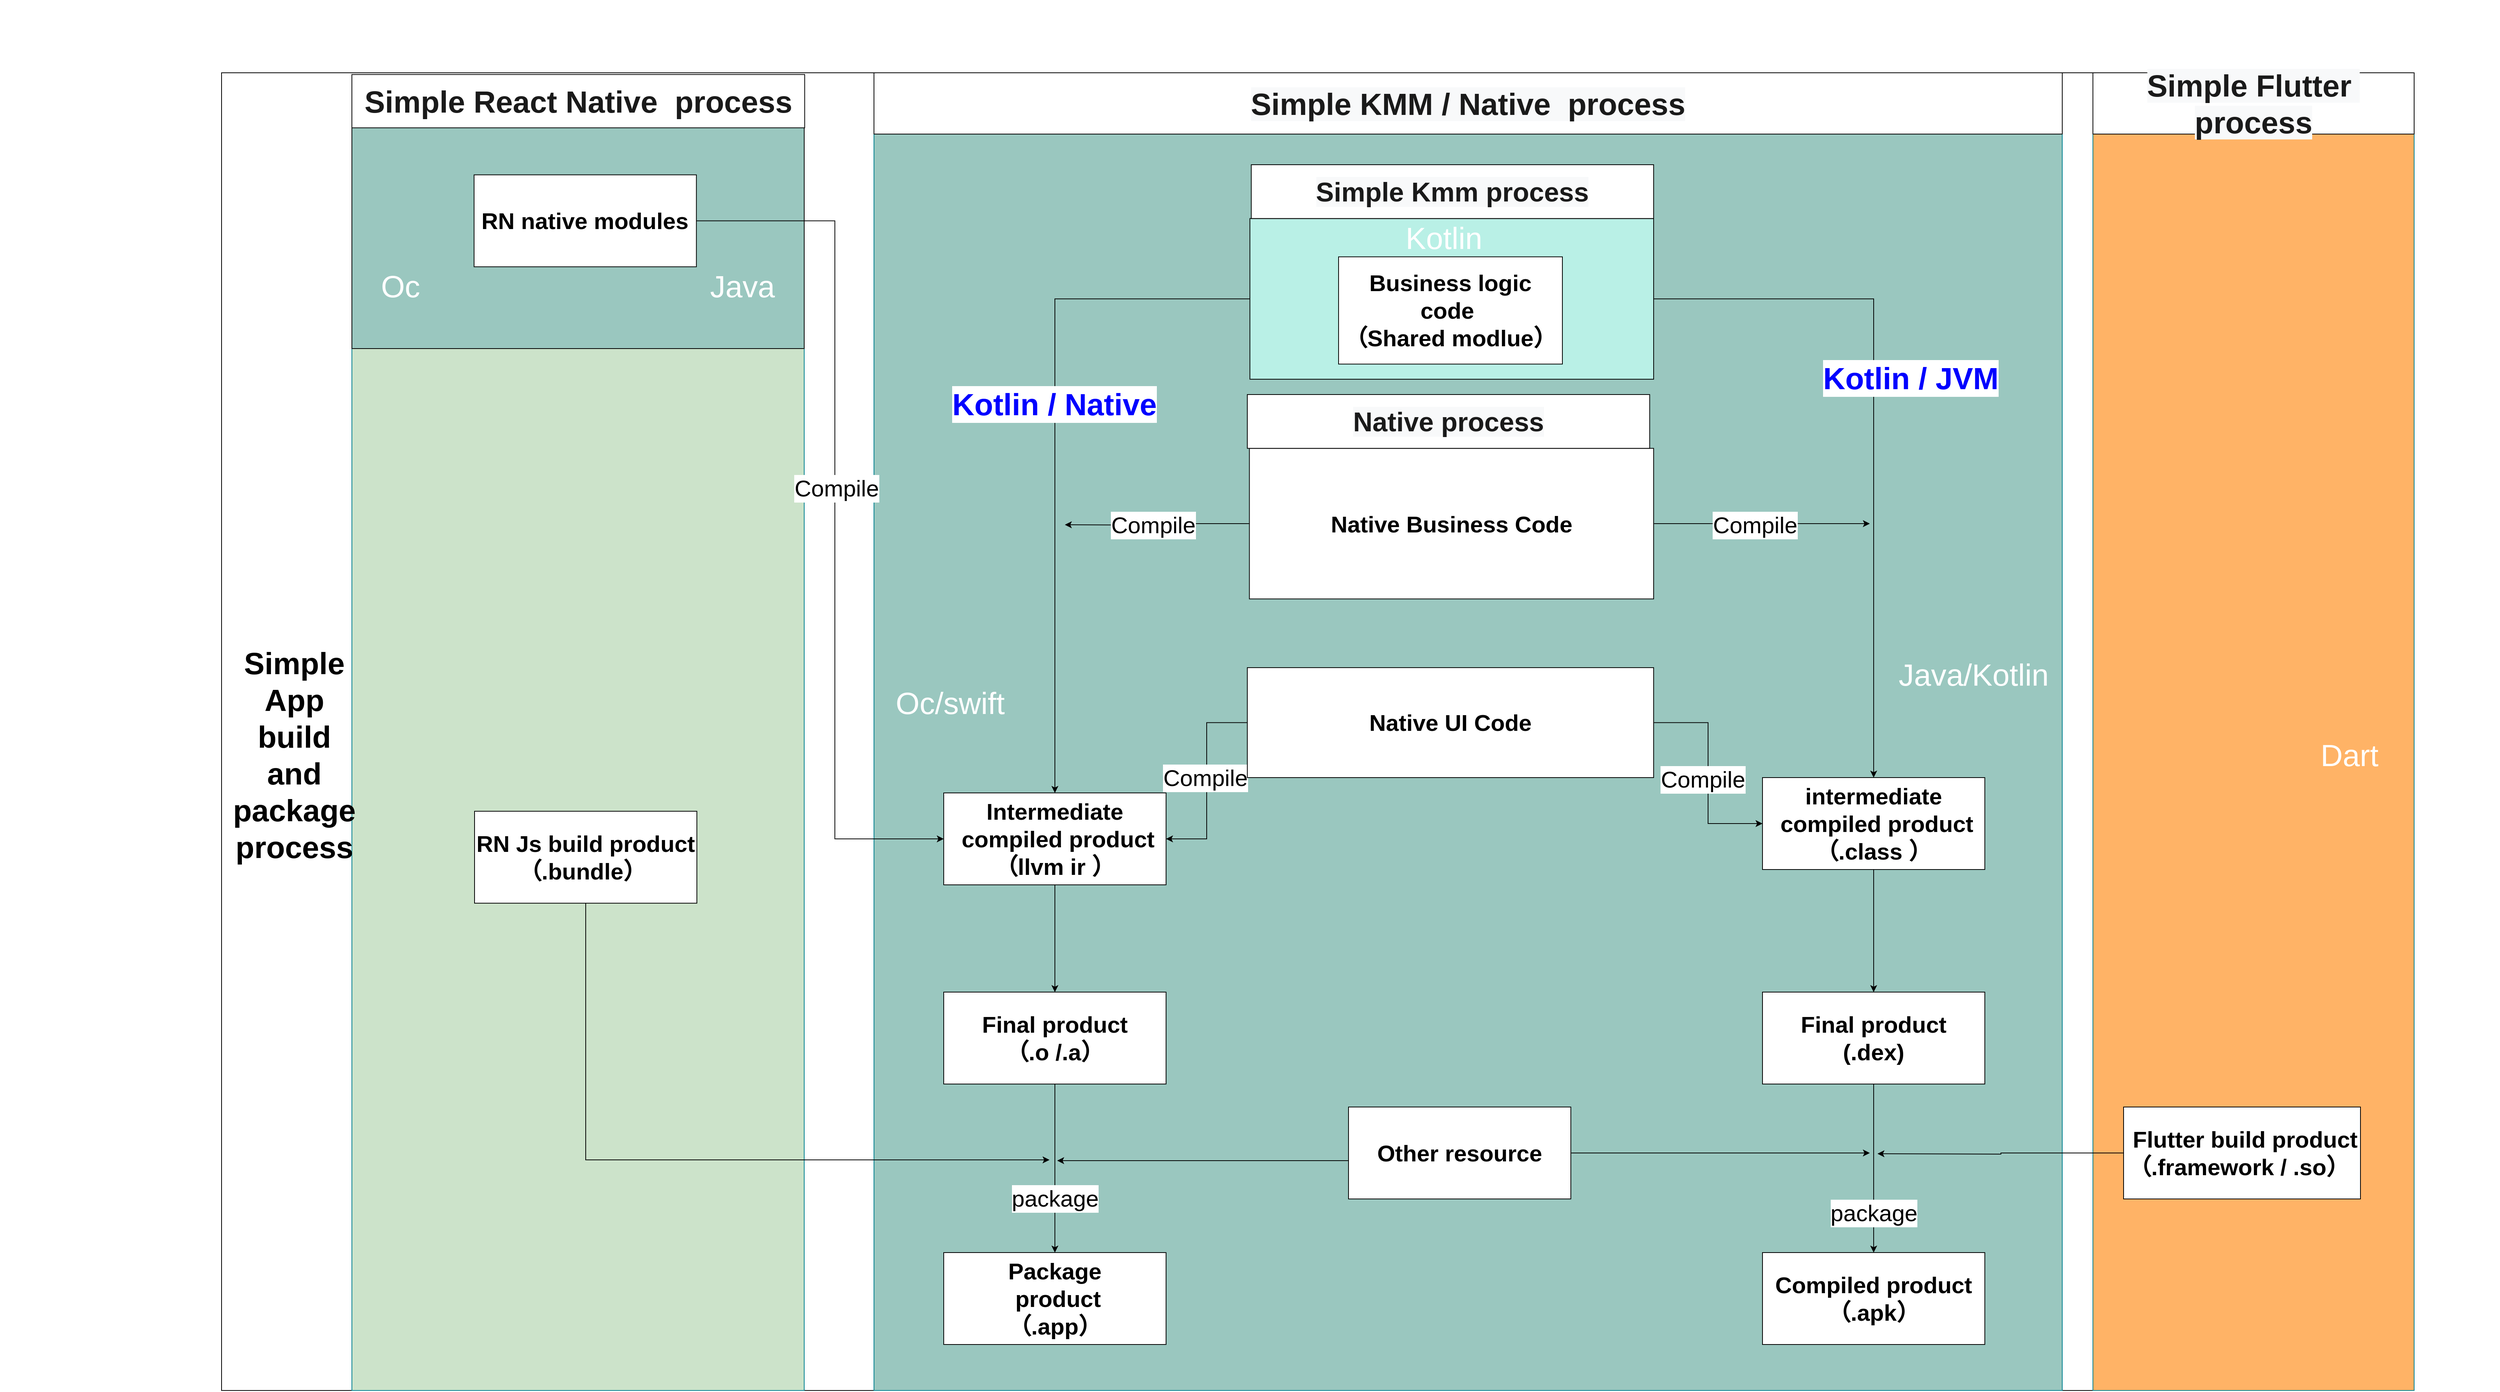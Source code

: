 <mxfile version="14.6.6" type="github">
  <diagram name="Page-1" id="74e2e168-ea6b-b213-b513-2b3c1d86103e">
    <mxGraphModel dx="4871" dy="2773" grid="1" gridSize="10" guides="1" tooltips="1" connect="1" arrows="1" fold="1" page="1" pageScale="1" pageWidth="1100" pageHeight="850" background="#FFFFFF" math="0" shadow="0">
      <root>
        <mxCell id="0" />
        <mxCell id="zV7dkoKjgI9M_0pRiy-D-59" parent="0" />
        <mxCell id="7TCu5U-1uXZLQe100RPo-0" value="" style="whiteSpace=wrap;html=1;" parent="zV7dkoKjgI9M_0pRiy-D-59" vertex="1">
          <mxGeometry x="-410" y="-210" width="2860" height="1720" as="geometry" />
        </mxCell>
        <mxCell id="zV7dkoKjgI9M_0pRiy-D-212" value="&lt;span style=&quot;color: rgb(255 , 255 , 255) ; font-size: 40px&quot;&gt;Dart&amp;nbsp; &amp;nbsp;&amp;nbsp;&lt;/span&gt;" style="whiteSpace=wrap;html=1;rounded=0;sketch=0;strokeColor=#028090;container=0;align=right;fillColor=#FFB366;" parent="zV7dkoKjgI9M_0pRiy-D-59" vertex="1">
          <mxGeometry x="2031" y="-150" width="419" height="1660" as="geometry" />
        </mxCell>
        <mxCell id="jdmbukqVWFfZpZ_Yd1g2-0" value="" style="group" parent="zV7dkoKjgI9M_0pRiy-D-59" vertex="1" connectable="0">
          <mxGeometry x="-449" y="-50" width="3010" height="1560" as="geometry" />
        </mxCell>
        <mxCell id="tiRR4yYvBQiHSU8rRdcu-4" value="" style="edgeStyle=orthogonalEdgeStyle;rounded=0;orthogonalLoop=1;jettySize=auto;html=1;startArrow=none;startFill=0;endArrow=none;endFill=1;fontSize=18;" parent="jdmbukqVWFfZpZ_Yd1g2-0" source="jdmbukqVWFfZpZ_Yd1g2-77" target="tiRR4yYvBQiHSU8rRdcu-3" edge="1">
          <mxGeometry relative="1" as="geometry">
            <mxPoint x="1228.05" y="585" as="sourcePoint" />
            <mxPoint x="1319" y="919.998" as="targetPoint" />
            <Array as="points" />
          </mxGeometry>
        </mxCell>
        <mxCell id="zV7dkoKjgI9M_0pRiy-D-124" value="" style="whiteSpace=wrap;html=1;rounded=0;sketch=0;strokeColor=#028090;fillColor=#CCE3CA;container=0;align=left;" parent="jdmbukqVWFfZpZ_Yd1g2-0" vertex="1">
          <mxGeometry x="209" y="190" width="590" height="1370" as="geometry" />
        </mxCell>
        <mxCell id="zV7dkoKjgI9M_0pRiy-D-65" value="" style="whiteSpace=wrap;html=1;rounded=0;sketch=0;strokeColor=#028090;fontColor=#E4FDE1;fillColor=#9AC7BF;container=0;align=right;fontSize=25;fontStyle=0" parent="jdmbukqVWFfZpZ_Yd1g2-0" vertex="1">
          <mxGeometry x="890" y="-90" width="1550" height="1650" as="geometry" />
        </mxCell>
        <mxCell id="jdmbukqVWFfZpZ_Yd1g2-4" value="" style="whiteSpace=wrap;html=1;fillColor=#9AC7BF;" parent="jdmbukqVWFfZpZ_Yd1g2-0" vertex="1">
          <mxGeometry x="209" y="-90" width="590" height="290" as="geometry" />
        </mxCell>
        <mxCell id="jdmbukqVWFfZpZ_Yd1g2-6" value="&lt;div style=&quot;text-align: right; font-size: 40px;&quot;&gt;&lt;font color=&quot;#ffffff&quot; style=&quot;font-size: 40px;&quot;&gt;&lt;span style=&quot;font-size: 40px;&quot;&gt;Java&lt;/span&gt;&lt;/font&gt;&lt;/div&gt;" style="text;html=1;resizable=0;autosize=1;align=center;verticalAlign=middle;points=[];fillColor=none;strokeColor=none;rounded=0;fontSize=40;fontStyle=0" parent="jdmbukqVWFfZpZ_Yd1g2-0" vertex="1">
          <mxGeometry x="668.37" y="93.229" width="100" height="50" as="geometry" />
        </mxCell>
        <mxCell id="jdmbukqVWFfZpZ_Yd1g2-7" value="&lt;div style=&quot;text-align: right; font-size: 40px;&quot;&gt;&lt;font color=&quot;#ffffff&quot; style=&quot;font-size: 40px;&quot;&gt;Oc&lt;/font&gt;&lt;/div&gt;" style="text;html=1;resizable=0;autosize=1;align=center;verticalAlign=middle;points=[];fillColor=none;strokeColor=none;rounded=0;fontSize=40;fontStyle=0" parent="jdmbukqVWFfZpZ_Yd1g2-0" vertex="1">
          <mxGeometry x="237.37" y="93.229" width="70" height="50" as="geometry" />
        </mxCell>
        <mxCell id="VCiVOCeqTQqAvvX-a_fe-16" style="edgeStyle=orthogonalEdgeStyle;rounded=0;orthogonalLoop=1;jettySize=auto;html=1;entryX=0;entryY=0.5;entryDx=0;entryDy=0;fontSize=30;" edge="1" parent="jdmbukqVWFfZpZ_Yd1g2-0" source="jdmbukqVWFfZpZ_Yd1g2-8" target="tiRR4yYvBQiHSU8rRdcu-0">
          <mxGeometry relative="1" as="geometry">
            <Array as="points">
              <mxPoint x="839" y="33" />
              <mxPoint x="839" y="840" />
            </Array>
          </mxGeometry>
        </mxCell>
        <mxCell id="VCiVOCeqTQqAvvX-a_fe-17" value="Compile" style="edgeLabel;html=1;align=center;verticalAlign=middle;resizable=0;points=[];fontSize=30;fontStyle=0" vertex="1" connectable="0" parent="VCiVOCeqTQqAvvX-a_fe-16">
          <mxGeometry x="-0.061" y="2" relative="1" as="geometry">
            <mxPoint y="-1" as="offset" />
          </mxGeometry>
        </mxCell>
        <mxCell id="jdmbukqVWFfZpZ_Yd1g2-8" value="RN native modules" style="whiteSpace=wrap;html=1;rounded=0;sketch=0;fontSize=30;fontColor=#000000;container=0;fontStyle=1;fillColor=#FFFFFF;" parent="jdmbukqVWFfZpZ_Yd1g2-0" vertex="1">
          <mxGeometry x="368.368" y="-26.772" width="290" height="120" as="geometry" />
        </mxCell>
        <mxCell id="jdmbukqVWFfZpZ_Yd1g2-53" style="edgeStyle=orthogonalEdgeStyle;rounded=0;orthogonalLoop=1;jettySize=auto;html=1;fontSize=20;endArrow=classic;endFill=1;exitX=0.5;exitY=1;exitDx=0;exitDy=0;" parent="jdmbukqVWFfZpZ_Yd1g2-0" edge="1" source="jdmbukqVWFfZpZ_Yd1g2-10">
          <mxGeometry relative="1" as="geometry">
            <mxPoint x="1119" y="1259" as="targetPoint" />
            <Array as="points">
              <mxPoint x="514" y="1259" />
            </Array>
            <mxPoint x="139" y="970" as="sourcePoint" />
          </mxGeometry>
        </mxCell>
        <mxCell id="jdmbukqVWFfZpZ_Yd1g2-10" value="RN Js build&amp;nbsp;product&lt;br style=&quot;font-size: 30px;&quot;&gt;（.bundle）&amp;nbsp;" style="whiteSpace=wrap;html=1;rounded=0;sketch=0;fontSize=30;fontColor=#000000;container=0;fontStyle=1;fillColor=#FFFFFF;" parent="jdmbukqVWFfZpZ_Yd1g2-0" vertex="1">
          <mxGeometry x="368.998" y="803.928" width="290" height="120" as="geometry" />
        </mxCell>
        <mxCell id="jdmbukqVWFfZpZ_Yd1g2-11" value="&lt;div style=&quot;text-align: right; font-size: 40px;&quot;&gt;&lt;font color=&quot;#ffffff&quot; style=&quot;font-size: 40px;&quot;&gt;Oc/swift&lt;/font&gt;&lt;/div&gt;" style="text;html=1;resizable=0;autosize=1;align=center;verticalAlign=middle;points=[];fillColor=none;strokeColor=none;rounded=0;fontSize=40;fontStyle=0" parent="jdmbukqVWFfZpZ_Yd1g2-0" vertex="1">
          <mxGeometry x="909.0" y="636.769" width="160" height="50" as="geometry" />
        </mxCell>
        <mxCell id="jdmbukqVWFfZpZ_Yd1g2-12" value="&lt;div style=&quot;text-align: right; font-size: 40px;&quot;&gt;&lt;font color=&quot;#ffffff&quot; style=&quot;font-size: 40px;&quot;&gt;&lt;span style=&quot;font-size: 40px;&quot;&gt;Java/Kotlin&lt;/span&gt;&lt;/font&gt;&lt;/div&gt;" style="text;html=1;resizable=0;autosize=1;align=center;verticalAlign=middle;points=[];fillColor=none;strokeColor=none;rounded=0;fontSize=40;fontStyle=0" parent="jdmbukqVWFfZpZ_Yd1g2-0" vertex="1">
          <mxGeometry x="2219" y="599.999" width="210" height="50" as="geometry" />
        </mxCell>
        <mxCell id="jdmbukqVWFfZpZ_Yd1g2-54" value="&lt;div style=&quot;text-align: right; font-size: 40px;&quot;&gt;&lt;font color=&quot;#ffffff&quot; style=&quot;font-size: 40px;&quot;&gt;JavaScript&lt;/font&gt;&lt;/div&gt;" style="text;html=1;resizable=0;autosize=1;align=center;verticalAlign=middle;points=[];fillColor=none;strokeColor=none;rounded=0;fontSize=40;fontStyle=0" parent="jdmbukqVWFfZpZ_Yd1g2-0" vertex="1">
          <mxGeometry x="-250" y="882.449" width="200" height="50" as="geometry" />
        </mxCell>
        <mxCell id="jdmbukqVWFfZpZ_Yd1g2-14" value="&lt;font style=&quot;font-size: 30px;&quot;&gt;&lt;span style=&quot;font-size: 30px;&quot;&gt;Final product&lt;br style=&quot;font-size: 30px;&quot;&gt;（.o /.a）&lt;/span&gt;&lt;/font&gt;" style="whiteSpace=wrap;html=1;rounded=0;sketch=0;fontSize=30;fontColor=#000000;container=0;fontStyle=1;fillColor=#FFFFFF;" parent="jdmbukqVWFfZpZ_Yd1g2-0" vertex="1">
          <mxGeometry x="981" y="1040" width="290" height="120" as="geometry" />
        </mxCell>
        <mxCell id="jdmbukqVWFfZpZ_Yd1g2-15" value="Final product&lt;br style=&quot;font-size: 30px;&quot;&gt;(.dex)" style="whiteSpace=wrap;html=1;rounded=0;sketch=0;fontSize=30;fontColor=#000000;container=0;fontStyle=1;align=center;fillColor=#FFFFFF;" parent="jdmbukqVWFfZpZ_Yd1g2-0" vertex="1">
          <mxGeometry x="2049" y="1040" width="290" height="120" as="geometry" />
        </mxCell>
        <mxCell id="jdmbukqVWFfZpZ_Yd1g2-16" value="Package&lt;br style=&quot;font-size: 30px;&quot;&gt;&amp;nbsp;product&lt;br style=&quot;font-size: 30px;&quot;&gt;（.app）" style="whiteSpace=wrap;html=1;rounded=0;sketch=0;fontSize=30;fontColor=#000000;container=0;fontStyle=1;fillColor=#FFFFFF;" parent="jdmbukqVWFfZpZ_Yd1g2-0" vertex="1">
          <mxGeometry x="980.998" y="1379.998" width="290" height="120" as="geometry" />
        </mxCell>
        <mxCell id="jdmbukqVWFfZpZ_Yd1g2-17" value="Compiled product&lt;br style=&quot;font-size: 30px;&quot;&gt;（.apk）" style="whiteSpace=wrap;html=1;rounded=0;sketch=0;fontSize=30;fontColor=#000000;container=0;fontStyle=1;fillColor=#FFFFFF;" parent="jdmbukqVWFfZpZ_Yd1g2-0" vertex="1">
          <mxGeometry x="2048.998" y="1379.998" width="290" height="120" as="geometry" />
        </mxCell>
        <mxCell id="jdmbukqVWFfZpZ_Yd1g2-20" style="edgeStyle=orthogonalEdgeStyle;rounded=0;orthogonalLoop=1;jettySize=auto;html=1;fontSize=20;exitX=0.5;exitY=1;exitDx=0;exitDy=0;" parent="jdmbukqVWFfZpZ_Yd1g2-0" source="jdmbukqVWFfZpZ_Yd1g2-15" target="jdmbukqVWFfZpZ_Yd1g2-17" edge="1">
          <mxGeometry x="1224.048" y="993.038" as="geometry">
            <mxPoint x="2102.07" y="1230.9" as="sourcePoint" />
            <mxPoint x="2102.07" y="1350.898" as="targetPoint" />
          </mxGeometry>
        </mxCell>
        <mxCell id="tiRR4yYvBQiHSU8rRdcu-45" value="&lt;span style=&quot;font-size: 30px;&quot;&gt;package&lt;/span&gt;" style="edgeLabel;html=1;align=center;verticalAlign=middle;resizable=0;points=[];fontSize=30;fontStyle=0" parent="jdmbukqVWFfZpZ_Yd1g2-20" vertex="1" connectable="0">
          <mxGeometry relative="1" as="geometry">
            <mxPoint y="58" as="offset" />
          </mxGeometry>
        </mxCell>
        <mxCell id="jdmbukqVWFfZpZ_Yd1g2-62" style="edgeStyle=orthogonalEdgeStyle;rounded=0;orthogonalLoop=1;jettySize=auto;html=1;fontSize=20;startArrow=none;startFill=0;endArrow=classic;endFill=1;" parent="jdmbukqVWFfZpZ_Yd1g2-0" edge="1">
          <mxGeometry relative="1" as="geometry">
            <mxPoint x="1129" y="1260" as="targetPoint" />
            <mxPoint x="1591" y="1260" as="sourcePoint" />
            <Array as="points">
              <mxPoint x="1324.02" y="1260" />
            </Array>
          </mxGeometry>
        </mxCell>
        <mxCell id="jdmbukqVWFfZpZ_Yd1g2-67" value="Other resource" style="whiteSpace=wrap;html=1;rounded=0;sketch=0;fontSize=30;fontColor=#000000;container=0;fontStyle=1;fillColor=#FFFFFF;" parent="jdmbukqVWFfZpZ_Yd1g2-0" vertex="1">
          <mxGeometry x="1508.998" y="1189.998" width="290" height="120" as="geometry" />
        </mxCell>
        <mxCell id="tiRR4yYvBQiHSU8rRdcu-51" style="edgeStyle=orthogonalEdgeStyle;rounded=0;orthogonalLoop=1;jettySize=auto;html=1;startArrow=none;startFill=0;endArrow=classic;endFill=1;fontSize=25;fontStyle=0" parent="jdmbukqVWFfZpZ_Yd1g2-0" source="jdmbukqVWFfZpZ_Yd1g2-9" target="tiRR4yYvBQiHSU8rRdcu-0" edge="1">
          <mxGeometry relative="1" as="geometry" />
        </mxCell>
        <mxCell id="tiRR4yYvBQiHSU8rRdcu-52" value="&lt;span style=&quot;color: rgb(0, 0, 255); font-size: 40px;&quot;&gt;Kotlin / Native&lt;/span&gt;" style="edgeLabel;html=1;align=center;verticalAlign=middle;resizable=0;points=[];fontSize=40;fontStyle=1" parent="tiRR4yYvBQiHSU8rRdcu-51" vertex="1" connectable="0">
          <mxGeometry x="-0.273" y="7" relative="1" as="geometry">
            <mxPoint x="-8" y="64" as="offset" />
          </mxGeometry>
        </mxCell>
        <mxCell id="tiRR4yYvBQiHSU8rRdcu-53" style="edgeStyle=orthogonalEdgeStyle;rounded=0;orthogonalLoop=1;jettySize=auto;html=1;entryX=0.5;entryY=0;entryDx=0;entryDy=0;startArrow=none;startFill=0;endArrow=classic;endFill=1;" parent="jdmbukqVWFfZpZ_Yd1g2-0" source="jdmbukqVWFfZpZ_Yd1g2-9" target="tiRR4yYvBQiHSU8rRdcu-3" edge="1">
          <mxGeometry relative="1" as="geometry">
            <Array as="points">
              <mxPoint x="2194" y="135" />
            </Array>
          </mxGeometry>
        </mxCell>
        <mxCell id="tiRR4yYvBQiHSU8rRdcu-54" value="&lt;span style=&quot;color: rgb(0, 0, 255); font-size: 40px;&quot;&gt;&lt;font style=&quot;font-size: 40px;&quot;&gt;&lt;span style=&quot;font-size: 40px;&quot;&gt;Kotlin / JVM&lt;/span&gt;&lt;/font&gt;&lt;/span&gt;" style="edgeLabel;html=1;align=center;verticalAlign=middle;resizable=0;points=[];fontSize=40;fontStyle=1" parent="tiRR4yYvBQiHSU8rRdcu-53" vertex="1" connectable="0">
          <mxGeometry x="-0.554" y="-5" relative="1" as="geometry">
            <mxPoint x="131" y="98" as="offset" />
          </mxGeometry>
        </mxCell>
        <mxCell id="jdmbukqVWFfZpZ_Yd1g2-9" value="" style="whiteSpace=wrap;html=1;fillColor=#B9F0E6;" parent="jdmbukqVWFfZpZ_Yd1g2-0" vertex="1">
          <mxGeometry x="1380.38" y="30.24" width="526.62" height="209.76" as="geometry" />
        </mxCell>
        <mxCell id="tiRR4yYvBQiHSU8rRdcu-48" style="edgeStyle=orthogonalEdgeStyle;rounded=0;orthogonalLoop=1;jettySize=auto;html=1;entryX=1;entryY=0.5;entryDx=0;entryDy=0;startArrow=none;startFill=0;endArrow=classic;endFill=1;" parent="jdmbukqVWFfZpZ_Yd1g2-0" source="jdmbukqVWFfZpZ_Yd1g2-77" target="tiRR4yYvBQiHSU8rRdcu-0" edge="1">
          <mxGeometry relative="1" as="geometry" />
        </mxCell>
        <mxCell id="tiRR4yYvBQiHSU8rRdcu-60" value="Compile" style="edgeLabel;html=1;align=center;verticalAlign=middle;resizable=0;points=[];fontSize=30;fontStyle=0" parent="tiRR4yYvBQiHSU8rRdcu-48" vertex="1" connectable="0">
          <mxGeometry x="0.147" y="-1" relative="1" as="geometry">
            <mxPoint x="-1" y="-24" as="offset" />
          </mxGeometry>
        </mxCell>
        <mxCell id="tiRR4yYvBQiHSU8rRdcu-50" style="edgeStyle=orthogonalEdgeStyle;rounded=0;orthogonalLoop=1;jettySize=auto;html=1;entryX=0;entryY=0.5;entryDx=0;entryDy=0;startArrow=none;startFill=0;endArrow=classic;endFill=1;" parent="jdmbukqVWFfZpZ_Yd1g2-0" source="jdmbukqVWFfZpZ_Yd1g2-77" target="tiRR4yYvBQiHSU8rRdcu-3" edge="1">
          <mxGeometry relative="1" as="geometry" />
        </mxCell>
        <mxCell id="tiRR4yYvBQiHSU8rRdcu-61" value="Compile" style="edgeLabel;html=1;align=center;verticalAlign=middle;resizable=0;points=[];fontSize=30;fontStyle=0" parent="tiRR4yYvBQiHSU8rRdcu-50" vertex="1" connectable="0">
          <mxGeometry x="-0.097" y="-7" relative="1" as="geometry">
            <mxPoint y="21" as="offset" />
          </mxGeometry>
        </mxCell>
        <mxCell id="jdmbukqVWFfZpZ_Yd1g2-77" value="&lt;span style=&quot;font-size: 30px;&quot;&gt;&lt;span style=&quot;font-size: 30px;&quot;&gt;Native UI Code&lt;/span&gt;&lt;/span&gt;" style="whiteSpace=wrap;html=1;rounded=0;sketch=0;fontSize=30;fontColor=#000000;container=0;fontStyle=1;fillColor=#FFFFFF;" parent="jdmbukqVWFfZpZ_Yd1g2-0" vertex="1">
          <mxGeometry x="1377" y="616.48" width="530" height="143.52" as="geometry" />
        </mxCell>
        <mxCell id="jdmbukqVWFfZpZ_Yd1g2-91" value="&lt;span style=&quot;font-size: 30px;&quot;&gt;&lt;span style=&quot;font-size: 30px;&quot;&gt;Native Business Code&lt;/span&gt;&lt;/span&gt;" style="whiteSpace=wrap;html=1;rounded=0;sketch=0;fontSize=30;fontColor=#000000;container=0;fontStyle=1;fillColor=#FFFFFF;" parent="jdmbukqVWFfZpZ_Yd1g2-0" vertex="1">
          <mxGeometry x="1379.74" y="330.24" width="527.26" height="196.53" as="geometry" />
        </mxCell>
        <mxCell id="tiRR4yYvBQiHSU8rRdcu-1" value="" style="edgeStyle=orthogonalEdgeStyle;rounded=0;orthogonalLoop=1;jettySize=auto;html=1;startArrow=none;startFill=0;endArrow=classic;endFill=1;fontSize=18;entryX=0.5;entryY=0;entryDx=0;entryDy=0;" parent="jdmbukqVWFfZpZ_Yd1g2-0" source="tiRR4yYvBQiHSU8rRdcu-0" target="jdmbukqVWFfZpZ_Yd1g2-14" edge="1">
          <mxGeometry relative="1" as="geometry">
            <mxPoint x="771" y="585" as="sourcePoint" />
            <mxPoint x="670" y="920" as="targetPoint" />
            <Array as="points" />
          </mxGeometry>
        </mxCell>
        <mxCell id="tiRR4yYvBQiHSU8rRdcu-24" style="edgeStyle=orthogonalEdgeStyle;rounded=0;orthogonalLoop=1;jettySize=auto;html=1;entryX=0.5;entryY=0;entryDx=0;entryDy=0;startArrow=none;startFill=0;endArrow=classic;endFill=1;" parent="jdmbukqVWFfZpZ_Yd1g2-0" source="tiRR4yYvBQiHSU8rRdcu-3" target="jdmbukqVWFfZpZ_Yd1g2-15" edge="1">
          <mxGeometry relative="1" as="geometry" />
        </mxCell>
        <mxCell id="tiRR4yYvBQiHSU8rRdcu-3" value="&lt;font style=&quot;font-size: 30px;&quot;&gt;intermediate&lt;br style=&quot;font-size: 30px;&quot;&gt;&amp;nbsp;compiled product&lt;br style=&quot;font-size: 30px;&quot;&gt;（.class ）&lt;/font&gt;" style="whiteSpace=wrap;html=1;rounded=0;sketch=0;fontSize=30;fontColor=#000000;container=0;fontStyle=1;fillColor=#FFFFFF;" parent="jdmbukqVWFfZpZ_Yd1g2-0" vertex="1">
          <mxGeometry x="2049.0" y="760" width="290" height="120" as="geometry" />
        </mxCell>
        <mxCell id="tiRR4yYvBQiHSU8rRdcu-0" value="&lt;font style=&quot;font-size: 30px;&quot;&gt;Intermediate&lt;br style=&quot;font-size: 30px;&quot;&gt;&amp;nbsp;compiled product&lt;br style=&quot;font-size: 30px;&quot;&gt;（llvm ir ）&lt;/font&gt;" style="whiteSpace=wrap;html=1;rounded=0;sketch=0;fontSize=30;fontColor=#000000;container=0;fontStyle=1;fillColor=#FFFFFF;" parent="jdmbukqVWFfZpZ_Yd1g2-0" vertex="1">
          <mxGeometry x="981" y="780" width="290" height="120" as="geometry" />
        </mxCell>
        <mxCell id="jdmbukqVWFfZpZ_Yd1g2-85" value="&lt;span style=&quot;font-size: 30px;&quot;&gt;&lt;font style=&quot;font-size: 30px;&quot;&gt;Business logic code&lt;/font&gt;&lt;/span&gt;&lt;span style=&quot;font-size: 30px;&quot;&gt;&lt;font style=&quot;font-size: 30px;&quot;&gt;&amp;nbsp;&lt;br style=&quot;font-size: 30px;&quot;&gt;（Shared modlue）&lt;/font&gt;&lt;br style=&quot;font-size: 30px;&quot;&gt;&lt;/span&gt;" style="whiteSpace=wrap;html=1;rounded=0;sketch=0;fontSize=30;fontColor=#000000;container=0;fontStyle=1;fillColor=#FFFFFF;" parent="jdmbukqVWFfZpZ_Yd1g2-0" vertex="1">
          <mxGeometry x="1496.03" y="80.24" width="291.95" height="140" as="geometry" />
        </mxCell>
        <mxCell id="jdmbukqVWFfZpZ_Yd1g2-18" style="edgeStyle=orthogonalEdgeStyle;rounded=0;orthogonalLoop=1;jettySize=auto;html=1;fontSize=20;entryX=0.5;entryY=0;entryDx=0;entryDy=0;exitX=0.5;exitY=1;exitDx=0;exitDy=0;" parent="jdmbukqVWFfZpZ_Yd1g2-0" target="jdmbukqVWFfZpZ_Yd1g2-16" edge="1" source="jdmbukqVWFfZpZ_Yd1g2-14">
          <mxGeometry x="599.768" y="891.788" as="geometry">
            <mxPoint x="1050" y="1160" as="sourcePoint" />
            <mxPoint x="1048.77" y="1299.998" as="targetPoint" />
            <Array as="points" />
          </mxGeometry>
        </mxCell>
        <mxCell id="jdmbukqVWFfZpZ_Yd1g2-19" value="package" style="edgeLabel;html=1;align=center;verticalAlign=middle;resizable=0;points=[];fontSize=30;fontStyle=0" parent="jdmbukqVWFfZpZ_Yd1g2-18" vertex="1" connectable="0">
          <mxGeometry x="0.1" y="3" relative="1" as="geometry">
            <mxPoint x="-3" y="28" as="offset" />
          </mxGeometry>
        </mxCell>
        <mxCell id="tiRR4yYvBQiHSU8rRdcu-55" value="&lt;span style=&quot;color: rgb(26, 26, 26); font-family: helvetica; font-style: normal; letter-spacing: normal; text-align: center; text-indent: 0px; text-transform: none; word-spacing: 0px; background-color: rgb(248, 249, 250); display: inline; float: none; font-size: 35px;&quot;&gt;&lt;font style=&quot;font-size: 35px;&quot;&gt;Native process&lt;/font&gt;&lt;/span&gt;" style="whiteSpace=wrap;html=1;rounded=0;sketch=0;fontSize=35;fontColor=#FFFFFF;fillColor=#FFFFFF;container=0;fontStyle=1;" parent="jdmbukqVWFfZpZ_Yd1g2-0" vertex="1">
          <mxGeometry x="1377.0" y="260.0" width="524.83" height="70.24" as="geometry" />
        </mxCell>
        <mxCell id="jdmbukqVWFfZpZ_Yd1g2-13" value="&lt;span style=&quot;color: rgb(26, 26, 26); font-family: helvetica; font-style: normal; letter-spacing: normal; text-align: center; text-indent: 0px; text-transform: none; word-spacing: 0px; background-color: rgb(248, 249, 250); display: inline; float: none; font-size: 35px;&quot;&gt;&lt;font style=&quot;font-size: 35px;&quot;&gt;Simple Kmm&amp;nbsp;process&lt;/font&gt;&lt;/span&gt;" style="whiteSpace=wrap;html=1;rounded=0;sketch=0;fontSize=35;fontColor=#FFFFFF;fillColor=#FFFFFF;container=0;fontStyle=1;" parent="jdmbukqVWFfZpZ_Yd1g2-0" vertex="1">
          <mxGeometry x="1382.17" y="-40.0" width="524.83" height="70.24" as="geometry" />
        </mxCell>
        <mxCell id="jdmbukqVWFfZpZ_Yd1g2-74" value="&lt;div style=&quot;text-align: right ; font-size: 20px&quot;&gt;&lt;br&gt;&lt;/div&gt;" style="text;html=1;resizable=0;autosize=1;align=center;verticalAlign=middle;points=[];fillColor=none;strokeColor=none;rounded=0;fontSize=20;fontStyle=1" parent="zV7dkoKjgI9M_0pRiy-D-59" vertex="1">
          <mxGeometry x="795" y="-304.581" width="20" height="30" as="geometry" />
        </mxCell>
        <mxCell id="7TCu5U-1uXZLQe100RPo-2" value="Simple App&lt;br&gt;build and package&lt;br&gt;process" style="text;html=1;strokeColor=none;fillColor=none;align=center;verticalAlign=middle;whiteSpace=wrap;rounded=0;fontSize=40;fontStyle=1" parent="zV7dkoKjgI9M_0pRiy-D-59" vertex="1">
          <mxGeometry x="-390" y="350" width="150" height="660" as="geometry" />
        </mxCell>
        <mxCell id="VCiVOCeqTQqAvvX-a_fe-1" style="edgeStyle=orthogonalEdgeStyle;rounded=0;orthogonalLoop=1;jettySize=auto;html=1;fontSize=40;" edge="1" parent="zV7dkoKjgI9M_0pRiy-D-59" source="jdmbukqVWFfZpZ_Yd1g2-56">
          <mxGeometry relative="1" as="geometry">
            <mxPoint x="1750" y="1201" as="targetPoint" />
          </mxGeometry>
        </mxCell>
        <mxCell id="jdmbukqVWFfZpZ_Yd1g2-56" value="&amp;nbsp;Flutter build&amp;nbsp;product&lt;br style=&quot;font-size: 30px;&quot;&gt;（.framework / .so）&amp;nbsp;" style="whiteSpace=wrap;html=1;rounded=0;sketch=0;fontSize=30;fontColor=#000000;container=0;fontStyle=1;fillColor=#FFFFFF;" parent="zV7dkoKjgI9M_0pRiy-D-59" vertex="1">
          <mxGeometry x="2071" y="1140" width="309" height="120" as="geometry" />
        </mxCell>
        <mxCell id="jdmbukqVWFfZpZ_Yd1g2-75" value="&lt;div style=&quot;text-align: right; font-size: 40px;&quot;&gt;&lt;font color=&quot;#ffffff&quot; style=&quot;font-size: 40px;&quot;&gt;&lt;span style=&quot;font-size: 40px;&quot;&gt;Kotlin&lt;/span&gt;&lt;/font&gt;&lt;/div&gt;" style="text;html=1;resizable=0;autosize=1;align=center;verticalAlign=middle;points=[];fillColor=none;strokeColor=none;rounded=0;fontSize=40;fontStyle=0" parent="zV7dkoKjgI9M_0pRiy-D-59" vertex="1">
          <mxGeometry x="1124.44" y="-19.521" width="120" height="50" as="geometry" />
        </mxCell>
        <mxCell id="VCiVOCeqTQqAvvX-a_fe-0" style="edgeStyle=orthogonalEdgeStyle;rounded=0;orthogonalLoop=1;jettySize=auto;html=1;fontSize=40;" edge="1" parent="zV7dkoKjgI9M_0pRiy-D-59" source="jdmbukqVWFfZpZ_Yd1g2-67">
          <mxGeometry relative="1" as="geometry">
            <mxPoint x="1740" y="1199.998" as="targetPoint" />
          </mxGeometry>
        </mxCell>
        <mxCell id="zV7dkoKjgI9M_0pRiy-D-126" value="&lt;span style=&quot;color: rgb(26, 26, 26); font-size: 40px;&quot;&gt;Simple React Native&amp;nbsp; process&lt;/span&gt;" style="whiteSpace=wrap;html=1;rounded=0;sketch=0;fontSize=40;fontColor=#FFFFFF;fillColor=#FFFFFF;container=0;fontStyle=1" parent="zV7dkoKjgI9M_0pRiy-D-59" vertex="1">
          <mxGeometry x="-240" y="-207.74" width="590.63" height="69.56" as="geometry" />
        </mxCell>
        <mxCell id="zV7dkoKjgI9M_0pRiy-D-120" value="&lt;span style=&quot;color: rgb(26, 26, 26); font-family: helvetica; font-size: 40px; font-style: normal; letter-spacing: normal; text-align: center; text-indent: 0px; text-transform: none; word-spacing: 0px; background-color: rgb(248, 249, 250); display: inline; float: none;&quot;&gt;Simple KMM / Native&amp;nbsp; process&lt;/span&gt;" style="whiteSpace=wrap;html=1;rounded=0;sketch=0;fontSize=40;fontColor=#FFFFFF;fillColor=#FFFFFF;container=0;fontStyle=1" parent="zV7dkoKjgI9M_0pRiy-D-59" vertex="1">
          <mxGeometry x="441" y="-210" width="1550" height="80" as="geometry" />
        </mxCell>
        <mxCell id="zV7dkoKjgI9M_0pRiy-D-214" value="&lt;span style=&quot;color: rgb(26, 26, 26); font-family: helvetica; font-size: 40px; font-style: normal; letter-spacing: normal; text-align: center; text-indent: 0px; text-transform: none; word-spacing: 0px; background-color: rgb(248, 249, 250); display: inline; float: none;&quot;&gt;Simple Flutter&amp;nbsp; process&lt;/span&gt;" style="whiteSpace=wrap;html=1;rounded=0;sketch=0;fontSize=40;fontColor=#FFFFFF;fillColor=#FFFFFF;container=0;fontStyle=1" parent="zV7dkoKjgI9M_0pRiy-D-59" vertex="1">
          <mxGeometry x="2031" y="-210" width="419" height="80" as="geometry" />
        </mxCell>
        <mxCell id="VCiVOCeqTQqAvvX-a_fe-10" style="edgeStyle=orthogonalEdgeStyle;rounded=0;orthogonalLoop=1;jettySize=auto;html=1;fontSize=30;" edge="1" parent="zV7dkoKjgI9M_0pRiy-D-59" source="jdmbukqVWFfZpZ_Yd1g2-91">
          <mxGeometry relative="1" as="geometry">
            <mxPoint x="690" y="380" as="targetPoint" />
          </mxGeometry>
        </mxCell>
        <mxCell id="VCiVOCeqTQqAvvX-a_fe-11" value="Compile" style="edgeLabel;html=1;align=center;verticalAlign=middle;resizable=0;points=[];fontSize=30;fontStyle=0" vertex="1" connectable="0" parent="zV7dkoKjgI9M_0pRiy-D-59">
          <mxGeometry x="804.997" y="379.999" as="geometry" />
        </mxCell>
        <mxCell id="VCiVOCeqTQqAvvX-a_fe-14" style="edgeStyle=orthogonalEdgeStyle;rounded=0;orthogonalLoop=1;jettySize=auto;html=1;fontSize=30;" edge="1" parent="zV7dkoKjgI9M_0pRiy-D-59" source="jdmbukqVWFfZpZ_Yd1g2-91">
          <mxGeometry relative="1" as="geometry">
            <mxPoint x="1740" y="378.505" as="targetPoint" />
          </mxGeometry>
        </mxCell>
        <mxCell id="VCiVOCeqTQqAvvX-a_fe-15" value="Compile" style="edgeLabel;html=1;align=center;verticalAlign=middle;resizable=0;points=[];fontSize=30;fontStyle=0" vertex="1" connectable="0" parent="zV7dkoKjgI9M_0pRiy-D-59">
          <mxGeometry x="1589.997" y="379.999" as="geometry" />
        </mxCell>
      </root>
    </mxGraphModel>
  </diagram>
</mxfile>
